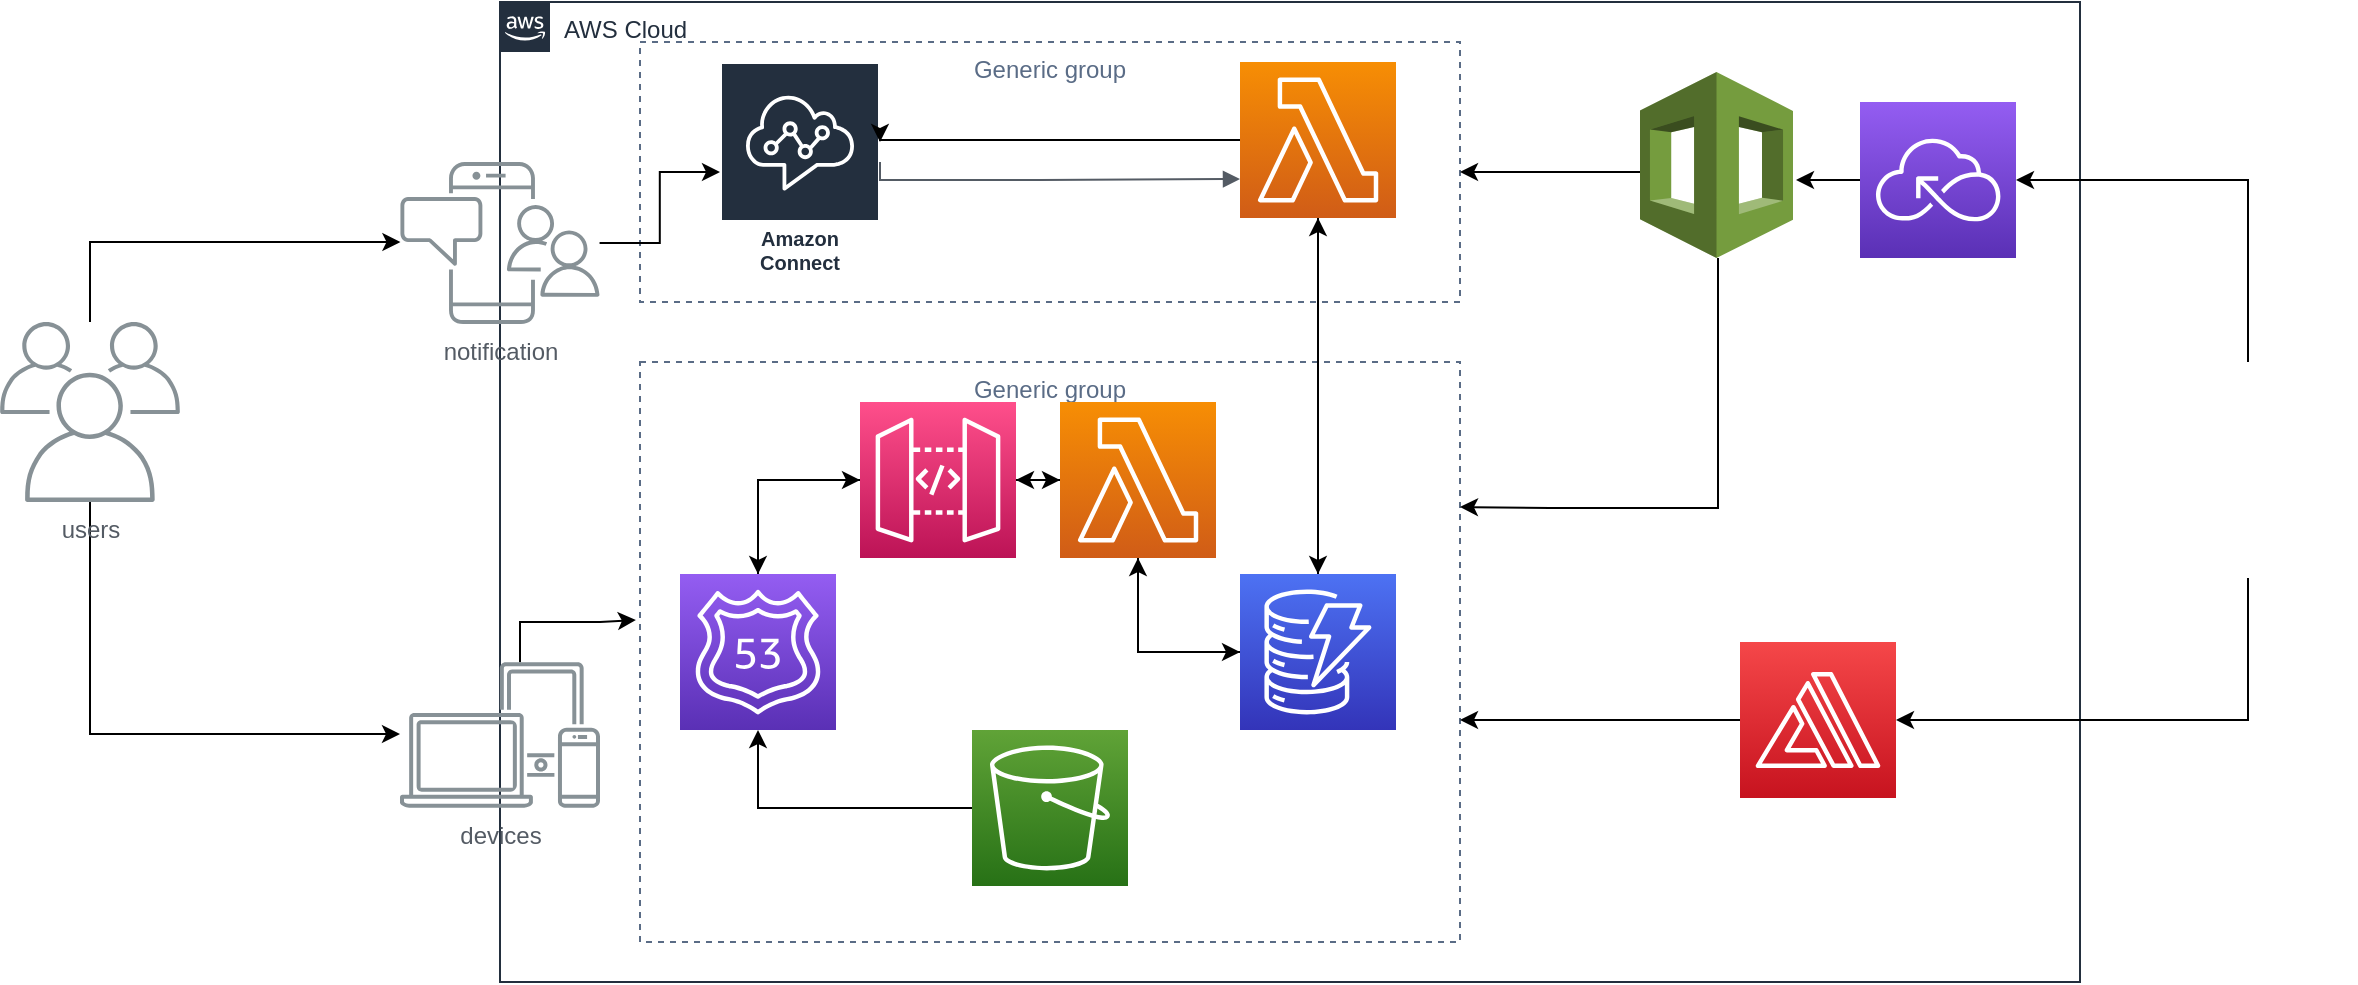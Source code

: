 <mxfile version="17.4.3" type="github">
  <diagram id="lY1TKwDlRh57ekY8S2wT" name="Page-1">
    <mxGraphModel dx="1426" dy="732" grid="1" gridSize="10" guides="1" tooltips="1" connect="1" arrows="1" fold="1" page="1" pageScale="1" pageWidth="827" pageHeight="1169" background="none" math="0" shadow="0">
      <root>
        <mxCell id="0" />
        <mxCell id="1" parent="0" />
        <mxCell id="U1vRzSLZoI1LqobgNfnM-1" value="AWS Cloud" style="points=[[0,0],[0.25,0],[0.5,0],[0.75,0],[1,0],[1,0.25],[1,0.5],[1,0.75],[1,1],[0.75,1],[0.5,1],[0.25,1],[0,1],[0,0.75],[0,0.5],[0,0.25]];outlineConnect=0;gradientColor=none;html=1;whiteSpace=wrap;fontSize=12;fontStyle=0;container=1;pointerEvents=0;collapsible=0;recursiveResize=0;shape=mxgraph.aws4.group;grIcon=mxgraph.aws4.group_aws_cloud_alt;strokeColor=#232F3E;fillColor=none;verticalAlign=top;align=left;spacingLeft=30;fontColor=#232F3E;dashed=0;" vertex="1" parent="1">
          <mxGeometry x="350" y="150" width="790" height="490" as="geometry" />
        </mxCell>
        <mxCell id="U1vRzSLZoI1LqobgNfnM-9" value="Amazon Connect" style="sketch=0;outlineConnect=0;fontColor=#232F3E;gradientColor=none;strokeColor=#ffffff;fillColor=#232F3E;dashed=0;verticalLabelPosition=middle;verticalAlign=bottom;align=center;html=1;whiteSpace=wrap;fontSize=10;fontStyle=1;spacing=3;shape=mxgraph.aws4.productIcon;prIcon=mxgraph.aws4.connect;" vertex="1" parent="U1vRzSLZoI1LqobgNfnM-1">
          <mxGeometry x="110" y="30" width="80" height="110" as="geometry" />
        </mxCell>
        <mxCell id="U1vRzSLZoI1LqobgNfnM-31" value="Generic group" style="fillColor=none;strokeColor=#5A6C86;dashed=1;verticalAlign=top;fontStyle=0;fontColor=#5A6C86;" vertex="1" parent="U1vRzSLZoI1LqobgNfnM-1">
          <mxGeometry x="70" y="20" width="410" height="130" as="geometry" />
        </mxCell>
        <mxCell id="U1vRzSLZoI1LqobgNfnM-44" style="edgeStyle=orthogonalEdgeStyle;rounded=0;orthogonalLoop=1;jettySize=auto;html=1;" edge="1" parent="U1vRzSLZoI1LqobgNfnM-1" source="U1vRzSLZoI1LqobgNfnM-12">
          <mxGeometry relative="1" as="geometry">
            <mxPoint x="190" y="70" as="targetPoint" />
            <Array as="points">
              <mxPoint x="330" y="69" />
              <mxPoint x="330" y="69" />
            </Array>
          </mxGeometry>
        </mxCell>
        <mxCell id="U1vRzSLZoI1LqobgNfnM-73" style="edgeStyle=orthogonalEdgeStyle;rounded=0;orthogonalLoop=1;jettySize=auto;html=1;entryX=0.5;entryY=0;entryDx=0;entryDy=0;entryPerimeter=0;" edge="1" parent="U1vRzSLZoI1LqobgNfnM-1" source="U1vRzSLZoI1LqobgNfnM-12" target="U1vRzSLZoI1LqobgNfnM-5">
          <mxGeometry relative="1" as="geometry" />
        </mxCell>
        <mxCell id="U1vRzSLZoI1LqobgNfnM-12" value="" style="sketch=0;points=[[0,0,0],[0.25,0,0],[0.5,0,0],[0.75,0,0],[1,0,0],[0,1,0],[0.25,1,0],[0.5,1,0],[0.75,1,0],[1,1,0],[0,0.25,0],[0,0.5,0],[0,0.75,0],[1,0.25,0],[1,0.5,0],[1,0.75,0]];outlineConnect=0;fontColor=#232F3E;gradientColor=#F78E04;gradientDirection=north;fillColor=#D05C17;strokeColor=#ffffff;dashed=0;verticalLabelPosition=bottom;verticalAlign=top;align=center;html=1;fontSize=12;fontStyle=0;aspect=fixed;shape=mxgraph.aws4.resourceIcon;resIcon=mxgraph.aws4.lambda;" vertex="1" parent="U1vRzSLZoI1LqobgNfnM-1">
          <mxGeometry x="370" y="30" width="78" height="78" as="geometry" />
        </mxCell>
        <mxCell id="U1vRzSLZoI1LqobgNfnM-32" value="Generic group" style="fillColor=none;strokeColor=#5A6C86;dashed=1;verticalAlign=top;fontStyle=0;fontColor=#5A6C86;" vertex="1" parent="U1vRzSLZoI1LqobgNfnM-1">
          <mxGeometry x="70" y="180" width="410" height="290" as="geometry" />
        </mxCell>
        <mxCell id="U1vRzSLZoI1LqobgNfnM-42" style="edgeStyle=orthogonalEdgeStyle;rounded=0;orthogonalLoop=1;jettySize=auto;html=1;" edge="1" parent="U1vRzSLZoI1LqobgNfnM-1" source="U1vRzSLZoI1LqobgNfnM-5" target="U1vRzSLZoI1LqobgNfnM-3">
          <mxGeometry relative="1" as="geometry" />
        </mxCell>
        <mxCell id="U1vRzSLZoI1LqobgNfnM-74" style="edgeStyle=orthogonalEdgeStyle;rounded=0;orthogonalLoop=1;jettySize=auto;html=1;entryX=0.5;entryY=1;entryDx=0;entryDy=0;entryPerimeter=0;" edge="1" parent="U1vRzSLZoI1LqobgNfnM-1" source="U1vRzSLZoI1LqobgNfnM-5" target="U1vRzSLZoI1LqobgNfnM-12">
          <mxGeometry relative="1" as="geometry" />
        </mxCell>
        <mxCell id="U1vRzSLZoI1LqobgNfnM-5" value="" style="sketch=0;points=[[0,0,0],[0.25,0,0],[0.5,0,0],[0.75,0,0],[1,0,0],[0,1,0],[0.25,1,0],[0.5,1,0],[0.75,1,0],[1,1,0],[0,0.25,0],[0,0.5,0],[0,0.75,0],[1,0.25,0],[1,0.5,0],[1,0.75,0]];outlineConnect=0;fontColor=#232F3E;gradientColor=#4D72F3;gradientDirection=north;fillColor=#3334B9;strokeColor=#ffffff;dashed=0;verticalLabelPosition=bottom;verticalAlign=top;align=center;html=1;fontSize=12;fontStyle=0;aspect=fixed;shape=mxgraph.aws4.resourceIcon;resIcon=mxgraph.aws4.dynamodb;" vertex="1" parent="U1vRzSLZoI1LqobgNfnM-1">
          <mxGeometry x="370" y="286" width="78" height="78" as="geometry" />
        </mxCell>
        <mxCell id="U1vRzSLZoI1LqobgNfnM-41" style="edgeStyle=orthogonalEdgeStyle;rounded=0;orthogonalLoop=1;jettySize=auto;html=1;" edge="1" parent="U1vRzSLZoI1LqobgNfnM-1" source="U1vRzSLZoI1LqobgNfnM-3" target="U1vRzSLZoI1LqobgNfnM-5">
          <mxGeometry relative="1" as="geometry">
            <Array as="points">
              <mxPoint x="319" y="325" />
            </Array>
          </mxGeometry>
        </mxCell>
        <mxCell id="U1vRzSLZoI1LqobgNfnM-70" style="edgeStyle=orthogonalEdgeStyle;rounded=0;orthogonalLoop=1;jettySize=auto;html=1;entryX=1;entryY=0.5;entryDx=0;entryDy=0;entryPerimeter=0;" edge="1" parent="U1vRzSLZoI1LqobgNfnM-1" source="U1vRzSLZoI1LqobgNfnM-3" target="U1vRzSLZoI1LqobgNfnM-68">
          <mxGeometry relative="1" as="geometry" />
        </mxCell>
        <mxCell id="U1vRzSLZoI1LqobgNfnM-3" value="" style="sketch=0;points=[[0,0,0],[0.25,0,0],[0.5,0,0],[0.75,0,0],[1,0,0],[0,1,0],[0.25,1,0],[0.5,1,0],[0.75,1,0],[1,1,0],[0,0.25,0],[0,0.5,0],[0,0.75,0],[1,0.25,0],[1,0.5,0],[1,0.75,0]];outlineConnect=0;fontColor=#232F3E;gradientColor=#F78E04;gradientDirection=north;fillColor=#D05C17;strokeColor=#ffffff;dashed=0;verticalLabelPosition=bottom;verticalAlign=top;align=center;html=1;fontSize=12;fontStyle=0;aspect=fixed;shape=mxgraph.aws4.resourceIcon;resIcon=mxgraph.aws4.lambda;" vertex="1" parent="U1vRzSLZoI1LqobgNfnM-1">
          <mxGeometry x="280" y="200" width="78" height="78" as="geometry" />
        </mxCell>
        <mxCell id="U1vRzSLZoI1LqobgNfnM-38" style="edgeStyle=orthogonalEdgeStyle;rounded=0;orthogonalLoop=1;jettySize=auto;html=1;entryX=0.5;entryY=1;entryDx=0;entryDy=0;entryPerimeter=0;" edge="1" parent="U1vRzSLZoI1LqobgNfnM-1" source="U1vRzSLZoI1LqobgNfnM-36" target="U1vRzSLZoI1LqobgNfnM-33">
          <mxGeometry relative="1" as="geometry" />
        </mxCell>
        <mxCell id="U1vRzSLZoI1LqobgNfnM-36" value="" style="sketch=0;points=[[0,0,0],[0.25,0,0],[0.5,0,0],[0.75,0,0],[1,0,0],[0,1,0],[0.25,1,0],[0.5,1,0],[0.75,1,0],[1,1,0],[0,0.25,0],[0,0.5,0],[0,0.75,0],[1,0.25,0],[1,0.5,0],[1,0.75,0]];outlineConnect=0;fontColor=#232F3E;gradientColor=#60A337;gradientDirection=north;fillColor=#277116;strokeColor=#ffffff;dashed=0;verticalLabelPosition=bottom;verticalAlign=top;align=center;html=1;fontSize=12;fontStyle=0;aspect=fixed;shape=mxgraph.aws4.resourceIcon;resIcon=mxgraph.aws4.s3;" vertex="1" parent="U1vRzSLZoI1LqobgNfnM-1">
          <mxGeometry x="236" y="364" width="78" height="78" as="geometry" />
        </mxCell>
        <mxCell id="U1vRzSLZoI1LqobgNfnM-72" style="edgeStyle=orthogonalEdgeStyle;rounded=0;orthogonalLoop=1;jettySize=auto;html=1;entryX=0;entryY=0.5;entryDx=0;entryDy=0;entryPerimeter=0;" edge="1" parent="U1vRzSLZoI1LqobgNfnM-1" source="U1vRzSLZoI1LqobgNfnM-33" target="U1vRzSLZoI1LqobgNfnM-68">
          <mxGeometry relative="1" as="geometry">
            <Array as="points">
              <mxPoint x="129" y="239" />
            </Array>
          </mxGeometry>
        </mxCell>
        <mxCell id="U1vRzSLZoI1LqobgNfnM-33" value="" style="sketch=0;points=[[0,0,0],[0.25,0,0],[0.5,0,0],[0.75,0,0],[1,0,0],[0,1,0],[0.25,1,0],[0.5,1,0],[0.75,1,0],[1,1,0],[0,0.25,0],[0,0.5,0],[0,0.75,0],[1,0.25,0],[1,0.5,0],[1,0.75,0]];outlineConnect=0;fontColor=#232F3E;gradientColor=#945DF2;gradientDirection=north;fillColor=#5A30B5;strokeColor=#ffffff;dashed=0;verticalLabelPosition=bottom;verticalAlign=top;align=center;html=1;fontSize=12;fontStyle=0;aspect=fixed;shape=mxgraph.aws4.resourceIcon;resIcon=mxgraph.aws4.route_53;" vertex="1" parent="U1vRzSLZoI1LqobgNfnM-1">
          <mxGeometry x="90" y="286" width="78" height="78" as="geometry" />
        </mxCell>
        <mxCell id="U1vRzSLZoI1LqobgNfnM-45" value="" style="edgeStyle=orthogonalEdgeStyle;html=1;endArrow=block;elbow=vertical;startArrow=none;endFill=1;strokeColor=#545B64;rounded=0;entryX=0;entryY=0.75;entryDx=0;entryDy=0;entryPerimeter=0;" edge="1" parent="U1vRzSLZoI1LqobgNfnM-1" target="U1vRzSLZoI1LqobgNfnM-12">
          <mxGeometry width="100" relative="1" as="geometry">
            <mxPoint x="190" y="80" as="sourcePoint" />
            <mxPoint x="290" y="80" as="targetPoint" />
            <Array as="points">
              <mxPoint x="190" y="89" />
              <mxPoint x="270" y="89" />
            </Array>
          </mxGeometry>
        </mxCell>
        <mxCell id="U1vRzSLZoI1LqobgNfnM-63" style="edgeStyle=orthogonalEdgeStyle;rounded=0;orthogonalLoop=1;jettySize=auto;html=1;entryX=1;entryY=0.5;entryDx=0;entryDy=0;" edge="1" parent="U1vRzSLZoI1LqobgNfnM-1" target="U1vRzSLZoI1LqobgNfnM-31">
          <mxGeometry relative="1" as="geometry">
            <mxPoint x="570" y="85" as="sourcePoint" />
            <Array as="points">
              <mxPoint x="550" y="85" />
              <mxPoint x="550" y="85" />
            </Array>
          </mxGeometry>
        </mxCell>
        <mxCell id="U1vRzSLZoI1LqobgNfnM-65" style="edgeStyle=orthogonalEdgeStyle;rounded=0;orthogonalLoop=1;jettySize=auto;html=1;entryX=1;entryY=0.25;entryDx=0;entryDy=0;" edge="1" parent="U1vRzSLZoI1LqobgNfnM-1" target="U1vRzSLZoI1LqobgNfnM-32">
          <mxGeometry relative="1" as="geometry">
            <mxPoint x="609" y="128" as="sourcePoint" />
            <Array as="points">
              <mxPoint x="609" y="253" />
              <mxPoint x="525" y="253" />
            </Array>
          </mxGeometry>
        </mxCell>
        <mxCell id="U1vRzSLZoI1LqobgNfnM-64" style="edgeStyle=orthogonalEdgeStyle;rounded=0;orthogonalLoop=1;jettySize=auto;html=1;entryX=1;entryY=0.5;entryDx=0;entryDy=0;entryPerimeter=0;" edge="1" parent="U1vRzSLZoI1LqobgNfnM-1" source="U1vRzSLZoI1LqobgNfnM-4">
          <mxGeometry relative="1" as="geometry">
            <mxPoint x="648" y="89" as="targetPoint" />
          </mxGeometry>
        </mxCell>
        <mxCell id="U1vRzSLZoI1LqobgNfnM-4" value="" style="sketch=0;points=[[0,0,0],[0.25,0,0],[0.5,0,0],[0.75,0,0],[1,0,0],[0,1,0],[0.25,1,0],[0.5,1,0],[0.75,1,0],[1,1,0],[0,0.25,0],[0,0.5,0],[0,0.75,0],[1,0.25,0],[1,0.5,0],[1,0.75,0]];outlineConnect=0;fontColor=#232F3E;gradientColor=#945DF2;gradientDirection=north;fillColor=#5A30B5;strokeColor=#ffffff;dashed=0;verticalLabelPosition=bottom;verticalAlign=top;align=center;html=1;fontSize=12;fontStyle=0;aspect=fixed;shape=mxgraph.aws4.resourceIcon;resIcon=mxgraph.aws4.serverless;" vertex="1" parent="U1vRzSLZoI1LqobgNfnM-1">
          <mxGeometry x="680" y="50" width="78" height="78" as="geometry" />
        </mxCell>
        <mxCell id="U1vRzSLZoI1LqobgNfnM-6" value="" style="sketch=0;points=[[0,0,0],[0.25,0,0],[0.5,0,0],[0.75,0,0],[1,0,0],[0,1,0],[0.25,1,0],[0.5,1,0],[0.75,1,0],[1,1,0],[0,0.25,0],[0,0.5,0],[0,0.75,0],[1,0.25,0],[1,0.5,0],[1,0.75,0]];outlineConnect=0;fontColor=#232F3E;gradientColor=#F54749;gradientDirection=north;fillColor=#C7131F;strokeColor=#ffffff;dashed=0;verticalLabelPosition=bottom;verticalAlign=top;align=center;html=1;fontSize=12;fontStyle=0;aspect=fixed;shape=mxgraph.aws4.resourceIcon;resIcon=mxgraph.aws4.amplify;" vertex="1" parent="U1vRzSLZoI1LqobgNfnM-1">
          <mxGeometry x="620" y="320" width="78" height="78" as="geometry" />
        </mxCell>
        <mxCell id="U1vRzSLZoI1LqobgNfnM-56" value="" style="edgeStyle=orthogonalEdgeStyle;rounded=0;orthogonalLoop=1;jettySize=auto;html=1;" edge="1" parent="U1vRzSLZoI1LqobgNfnM-1" source="U1vRzSLZoI1LqobgNfnM-6" target="U1vRzSLZoI1LqobgNfnM-32">
          <mxGeometry relative="1" as="geometry">
            <mxPoint x="620" y="349" as="targetPoint" />
            <Array as="points">
              <mxPoint x="640" y="325" />
              <mxPoint x="640" y="325" />
            </Array>
          </mxGeometry>
        </mxCell>
        <mxCell id="U1vRzSLZoI1LqobgNfnM-67" value="" style="outlineConnect=0;dashed=0;verticalLabelPosition=bottom;verticalAlign=top;align=center;html=1;shape=mxgraph.aws3.cloudformation;fillColor=#759C3E;gradientColor=none;" vertex="1" parent="U1vRzSLZoI1LqobgNfnM-1">
          <mxGeometry x="570" y="35" width="76.5" height="93" as="geometry" />
        </mxCell>
        <mxCell id="U1vRzSLZoI1LqobgNfnM-69" style="edgeStyle=orthogonalEdgeStyle;rounded=0;orthogonalLoop=1;jettySize=auto;html=1;entryX=0;entryY=0.5;entryDx=0;entryDy=0;entryPerimeter=0;" edge="1" parent="U1vRzSLZoI1LqobgNfnM-1" source="U1vRzSLZoI1LqobgNfnM-68" target="U1vRzSLZoI1LqobgNfnM-3">
          <mxGeometry relative="1" as="geometry" />
        </mxCell>
        <mxCell id="U1vRzSLZoI1LqobgNfnM-71" style="edgeStyle=orthogonalEdgeStyle;rounded=0;orthogonalLoop=1;jettySize=auto;html=1;entryX=0.5;entryY=0;entryDx=0;entryDy=0;entryPerimeter=0;" edge="1" parent="U1vRzSLZoI1LqobgNfnM-1" source="U1vRzSLZoI1LqobgNfnM-68" target="U1vRzSLZoI1LqobgNfnM-33">
          <mxGeometry relative="1" as="geometry" />
        </mxCell>
        <mxCell id="U1vRzSLZoI1LqobgNfnM-68" value="" style="sketch=0;points=[[0,0,0],[0.25,0,0],[0.5,0,0],[0.75,0,0],[1,0,0],[0,1,0],[0.25,1,0],[0.5,1,0],[0.75,1,0],[1,1,0],[0,0.25,0],[0,0.5,0],[0,0.75,0],[1,0.25,0],[1,0.5,0],[1,0.75,0]];outlineConnect=0;fontColor=#232F3E;gradientColor=#FF4F8B;gradientDirection=north;fillColor=#BC1356;strokeColor=#ffffff;dashed=0;verticalLabelPosition=bottom;verticalAlign=top;align=center;html=1;fontSize=12;fontStyle=0;aspect=fixed;shape=mxgraph.aws4.resourceIcon;resIcon=mxgraph.aws4.api_gateway;" vertex="1" parent="U1vRzSLZoI1LqobgNfnM-1">
          <mxGeometry x="180" y="200" width="78" height="78" as="geometry" />
        </mxCell>
        <mxCell id="U1vRzSLZoI1LqobgNfnM-24" style="edgeStyle=orthogonalEdgeStyle;rounded=0;orthogonalLoop=1;jettySize=auto;html=1;" edge="1" parent="1" source="U1vRzSLZoI1LqobgNfnM-13" target="U1vRzSLZoI1LqobgNfnM-21">
          <mxGeometry relative="1" as="geometry">
            <Array as="points">
              <mxPoint x="145" y="270" />
            </Array>
          </mxGeometry>
        </mxCell>
        <mxCell id="U1vRzSLZoI1LqobgNfnM-28" style="edgeStyle=orthogonalEdgeStyle;rounded=0;orthogonalLoop=1;jettySize=auto;html=1;" edge="1" parent="1" source="U1vRzSLZoI1LqobgNfnM-13" target="U1vRzSLZoI1LqobgNfnM-20">
          <mxGeometry relative="1" as="geometry">
            <mxPoint x="270" y="530" as="targetPoint" />
            <Array as="points">
              <mxPoint x="145" y="516" />
            </Array>
          </mxGeometry>
        </mxCell>
        <mxCell id="U1vRzSLZoI1LqobgNfnM-13" value="users" style="sketch=0;outlineConnect=0;gradientColor=none;fontColor=#545B64;strokeColor=none;fillColor=#879196;dashed=0;verticalLabelPosition=bottom;verticalAlign=top;align=center;html=1;fontSize=12;fontStyle=0;aspect=fixed;shape=mxgraph.aws4.illustration_users;pointerEvents=1" vertex="1" parent="1">
          <mxGeometry x="100" y="310" width="90" height="90" as="geometry" />
        </mxCell>
        <mxCell id="U1vRzSLZoI1LqobgNfnM-37" style="edgeStyle=orthogonalEdgeStyle;rounded=0;orthogonalLoop=1;jettySize=auto;html=1;entryX=-0.005;entryY=0.445;entryDx=0;entryDy=0;entryPerimeter=0;" edge="1" parent="1" source="U1vRzSLZoI1LqobgNfnM-20" target="U1vRzSLZoI1LqobgNfnM-32">
          <mxGeometry relative="1" as="geometry">
            <Array as="points">
              <mxPoint x="360" y="460" />
              <mxPoint x="400" y="460" />
            </Array>
          </mxGeometry>
        </mxCell>
        <mxCell id="U1vRzSLZoI1LqobgNfnM-20" value="devices" style="sketch=0;outlineConnect=0;gradientColor=none;fontColor=#545B64;strokeColor=none;fillColor=#879196;dashed=0;verticalLabelPosition=bottom;verticalAlign=top;align=center;html=1;fontSize=12;fontStyle=0;aspect=fixed;shape=mxgraph.aws4.illustration_devices;pointerEvents=1" vertex="1" parent="1">
          <mxGeometry x="300" y="480" width="100" height="73" as="geometry" />
        </mxCell>
        <mxCell id="U1vRzSLZoI1LqobgNfnM-29" style="edgeStyle=orthogonalEdgeStyle;rounded=0;orthogonalLoop=1;jettySize=auto;html=1;" edge="1" parent="1" source="U1vRzSLZoI1LqobgNfnM-21" target="U1vRzSLZoI1LqobgNfnM-9">
          <mxGeometry relative="1" as="geometry" />
        </mxCell>
        <mxCell id="U1vRzSLZoI1LqobgNfnM-21" value="notification" style="sketch=0;outlineConnect=0;gradientColor=none;fontColor=#545B64;strokeColor=none;fillColor=#879196;dashed=0;verticalLabelPosition=bottom;verticalAlign=top;align=center;html=1;fontSize=12;fontStyle=0;aspect=fixed;shape=mxgraph.aws4.illustration_notification;pointerEvents=1" vertex="1" parent="1">
          <mxGeometry x="300" y="230" width="100" height="81" as="geometry" />
        </mxCell>
        <mxCell id="U1vRzSLZoI1LqobgNfnM-59" style="edgeStyle=orthogonalEdgeStyle;rounded=0;orthogonalLoop=1;jettySize=auto;html=1;entryX=1;entryY=0.5;entryDx=0;entryDy=0;entryPerimeter=0;" edge="1" parent="1" source="U1vRzSLZoI1LqobgNfnM-51" target="U1vRzSLZoI1LqobgNfnM-4">
          <mxGeometry relative="1" as="geometry">
            <mxPoint x="1130" y="240" as="targetPoint" />
            <Array as="points">
              <mxPoint x="1224" y="239" />
            </Array>
          </mxGeometry>
        </mxCell>
        <mxCell id="U1vRzSLZoI1LqobgNfnM-60" style="edgeStyle=orthogonalEdgeStyle;rounded=0;orthogonalLoop=1;jettySize=auto;html=1;entryX=1;entryY=0.5;entryDx=0;entryDy=0;entryPerimeter=0;" edge="1" parent="1" source="U1vRzSLZoI1LqobgNfnM-51" target="U1vRzSLZoI1LqobgNfnM-6">
          <mxGeometry relative="1" as="geometry">
            <mxPoint x="1130" y="480" as="targetPoint" />
            <Array as="points">
              <mxPoint x="1224" y="509" />
            </Array>
          </mxGeometry>
        </mxCell>
        <mxCell id="U1vRzSLZoI1LqobgNfnM-51" value="" style="shape=image;html=1;verticalAlign=top;verticalLabelPosition=bottom;labelBackgroundColor=#ffffff;imageAspect=0;aspect=fixed;image=https://cdn1.iconfinder.com/data/icons/social-media-2106/24/social_media_social_media_logo_git-128.png" vertex="1" parent="1">
          <mxGeometry x="1170" y="330" width="108" height="108" as="geometry" />
        </mxCell>
      </root>
    </mxGraphModel>
  </diagram>
</mxfile>
